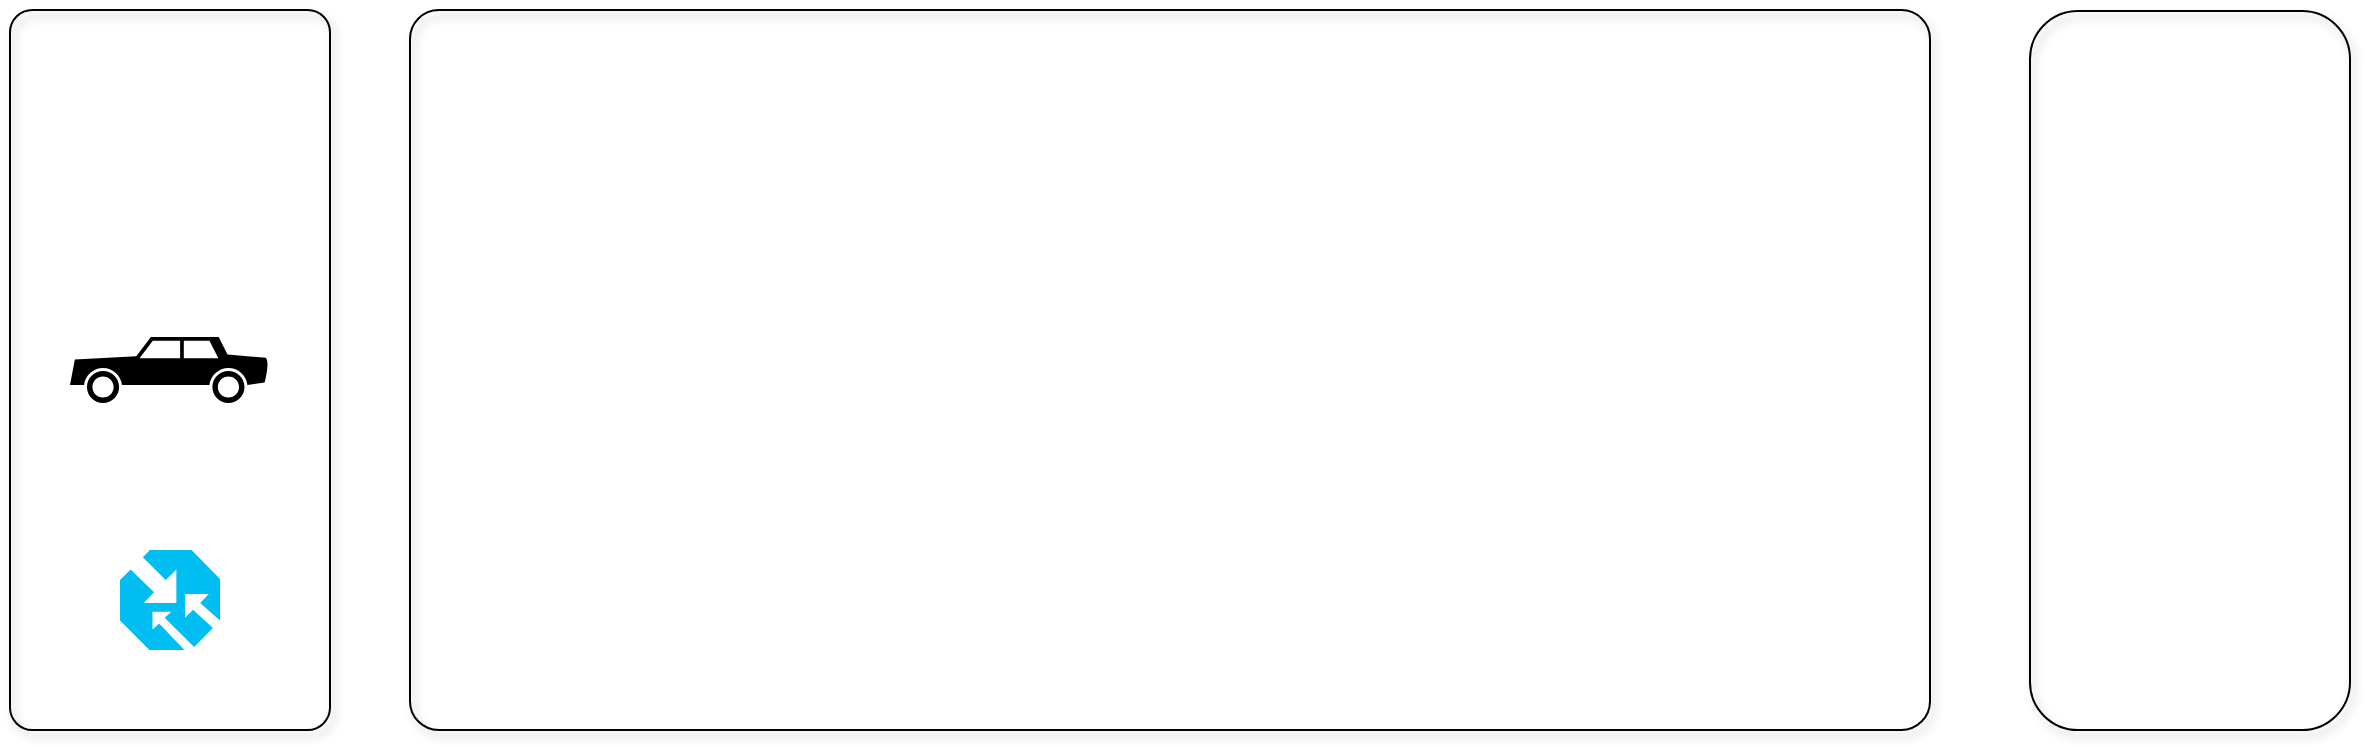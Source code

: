 <mxfile version="28.0.7">
  <diagram name="Page-1" id="Z-pyiNcDYGIOR9lo4ZER">
    <mxGraphModel dx="2469" dy="933" grid="1" gridSize="10" guides="1" tooltips="1" connect="1" arrows="1" fold="1" page="1" pageScale="1" pageWidth="850" pageHeight="1100" math="0" shadow="0">
      <root>
        <mxCell id="0" />
        <mxCell id="1" parent="0" />
        <mxCell id="uXtr_5GytP84Dhj3_Lol-1" value="" style="rounded=1;whiteSpace=wrap;html=1;fillColor=none;shadow=1;arcSize=4;" vertex="1" parent="1">
          <mxGeometry x="160" y="320" width="760" height="360" as="geometry" />
        </mxCell>
        <mxCell id="uXtr_5GytP84Dhj3_Lol-2" value="" style="rounded=1;whiteSpace=wrap;html=1;fillColor=none;shadow=1;" vertex="1" parent="1">
          <mxGeometry x="970" y="320.5" width="160" height="359.5" as="geometry" />
        </mxCell>
        <mxCell id="uXtr_5GytP84Dhj3_Lol-3" value="" style="rounded=1;whiteSpace=wrap;html=1;fillColor=none;shadow=1;arcSize=7;" vertex="1" parent="1">
          <mxGeometry x="-40" y="320" width="160" height="360" as="geometry" />
        </mxCell>
        <mxCell id="uXtr_5GytP84Dhj3_Lol-5" value="" style="shape=mxgraph.signs.transportation.car_2;html=1;pointerEvents=1;fillColor=#000000;strokeColor=none;verticalLabelPosition=bottom;verticalAlign=top;align=center;" vertex="1" parent="1">
          <mxGeometry x="-10" y="483.5" width="100" height="33" as="geometry" />
        </mxCell>
        <mxCell id="uXtr_5GytP84Dhj3_Lol-6" value="" style="shape=image;html=1;verticalAlign=top;verticalLabelPosition=bottom;labelBackgroundColor=#ffffff;imageAspect=0;aspect=fixed;image=https://icons.diagrams.net/icon-cache1/Weather_Color-2043/weather-03-888.svg" vertex="1" parent="1">
          <mxGeometry x="5" y="330" width="70" height="70" as="geometry" />
        </mxCell>
        <mxCell id="uXtr_5GytP84Dhj3_Lol-7" value="" style="verticalLabelPosition=bottom;html=1;verticalAlign=top;align=center;strokeColor=none;fillColor=#00BEF2;shape=mxgraph.azure.traffic_manager;pointerEvents=1;" vertex="1" parent="1">
          <mxGeometry x="15" y="590" width="50" height="50" as="geometry" />
        </mxCell>
      </root>
    </mxGraphModel>
  </diagram>
</mxfile>
